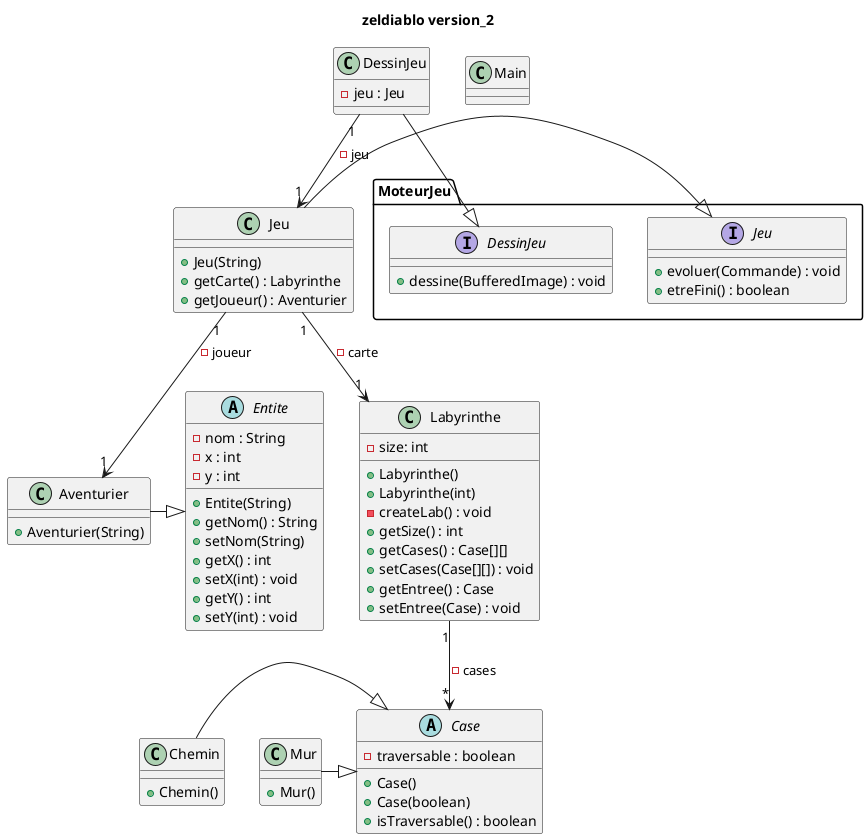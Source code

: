 @startuml
title zeldiablo version_2

class Jeu{

    + Jeu(String)
    + getCarte() : Labyrinthe
    + getJoueur() : Aventurier
}

abstract class Case{
    - traversable : boolean
    + Case()
    + Case(boolean)
    + isTraversable() : boolean
}

class Chemin{

    + Chemin()
}

class Mur{

    + Mur()
}

class Labyrinthe{

    - size: int

    + Labyrinthe()
    + Labyrinthe(int)
    - createLab() : void
    + getSize() : int
    + getCases() : Case[][]
    + setCases(Case[][]) : void
    + getEntree() : Case
    + setEntree(Case) : void
}



abstract class Entite{

    - nom : String
    - x : int
    - y : int

    + Entite(String)
    + getNom() : String
    + setNom(String)
    + getX() : int
    + setX(int) : void
    + getY() : int
    + setY(int) : void

}

class Aventurier{

    + Aventurier(String)
}

class DessinJeu{
    - jeu : Jeu
}

class Main{

}

interface MoteurJeu.DessinJeu{
    + dessine(BufferedImage) : void
}

interface MoteurJeu.Jeu{
    + evoluer(Commande) : void
    + etreFini() : boolean
}


Labyrinthe "1" --> "*" Case : - cases
Chemin -|> Case
Mur -|> Case
Jeu -|> MoteurJeu.Jeu
DessinJeu -|> MoteurJeu.DessinJeu
Aventurier -|> Entite
Jeu "1" --> "1" Labyrinthe : - carte
Jeu "1" --> "1" Aventurier : - joueur
DessinJeu "1" --> "1" Jeu : - jeu
@enduml